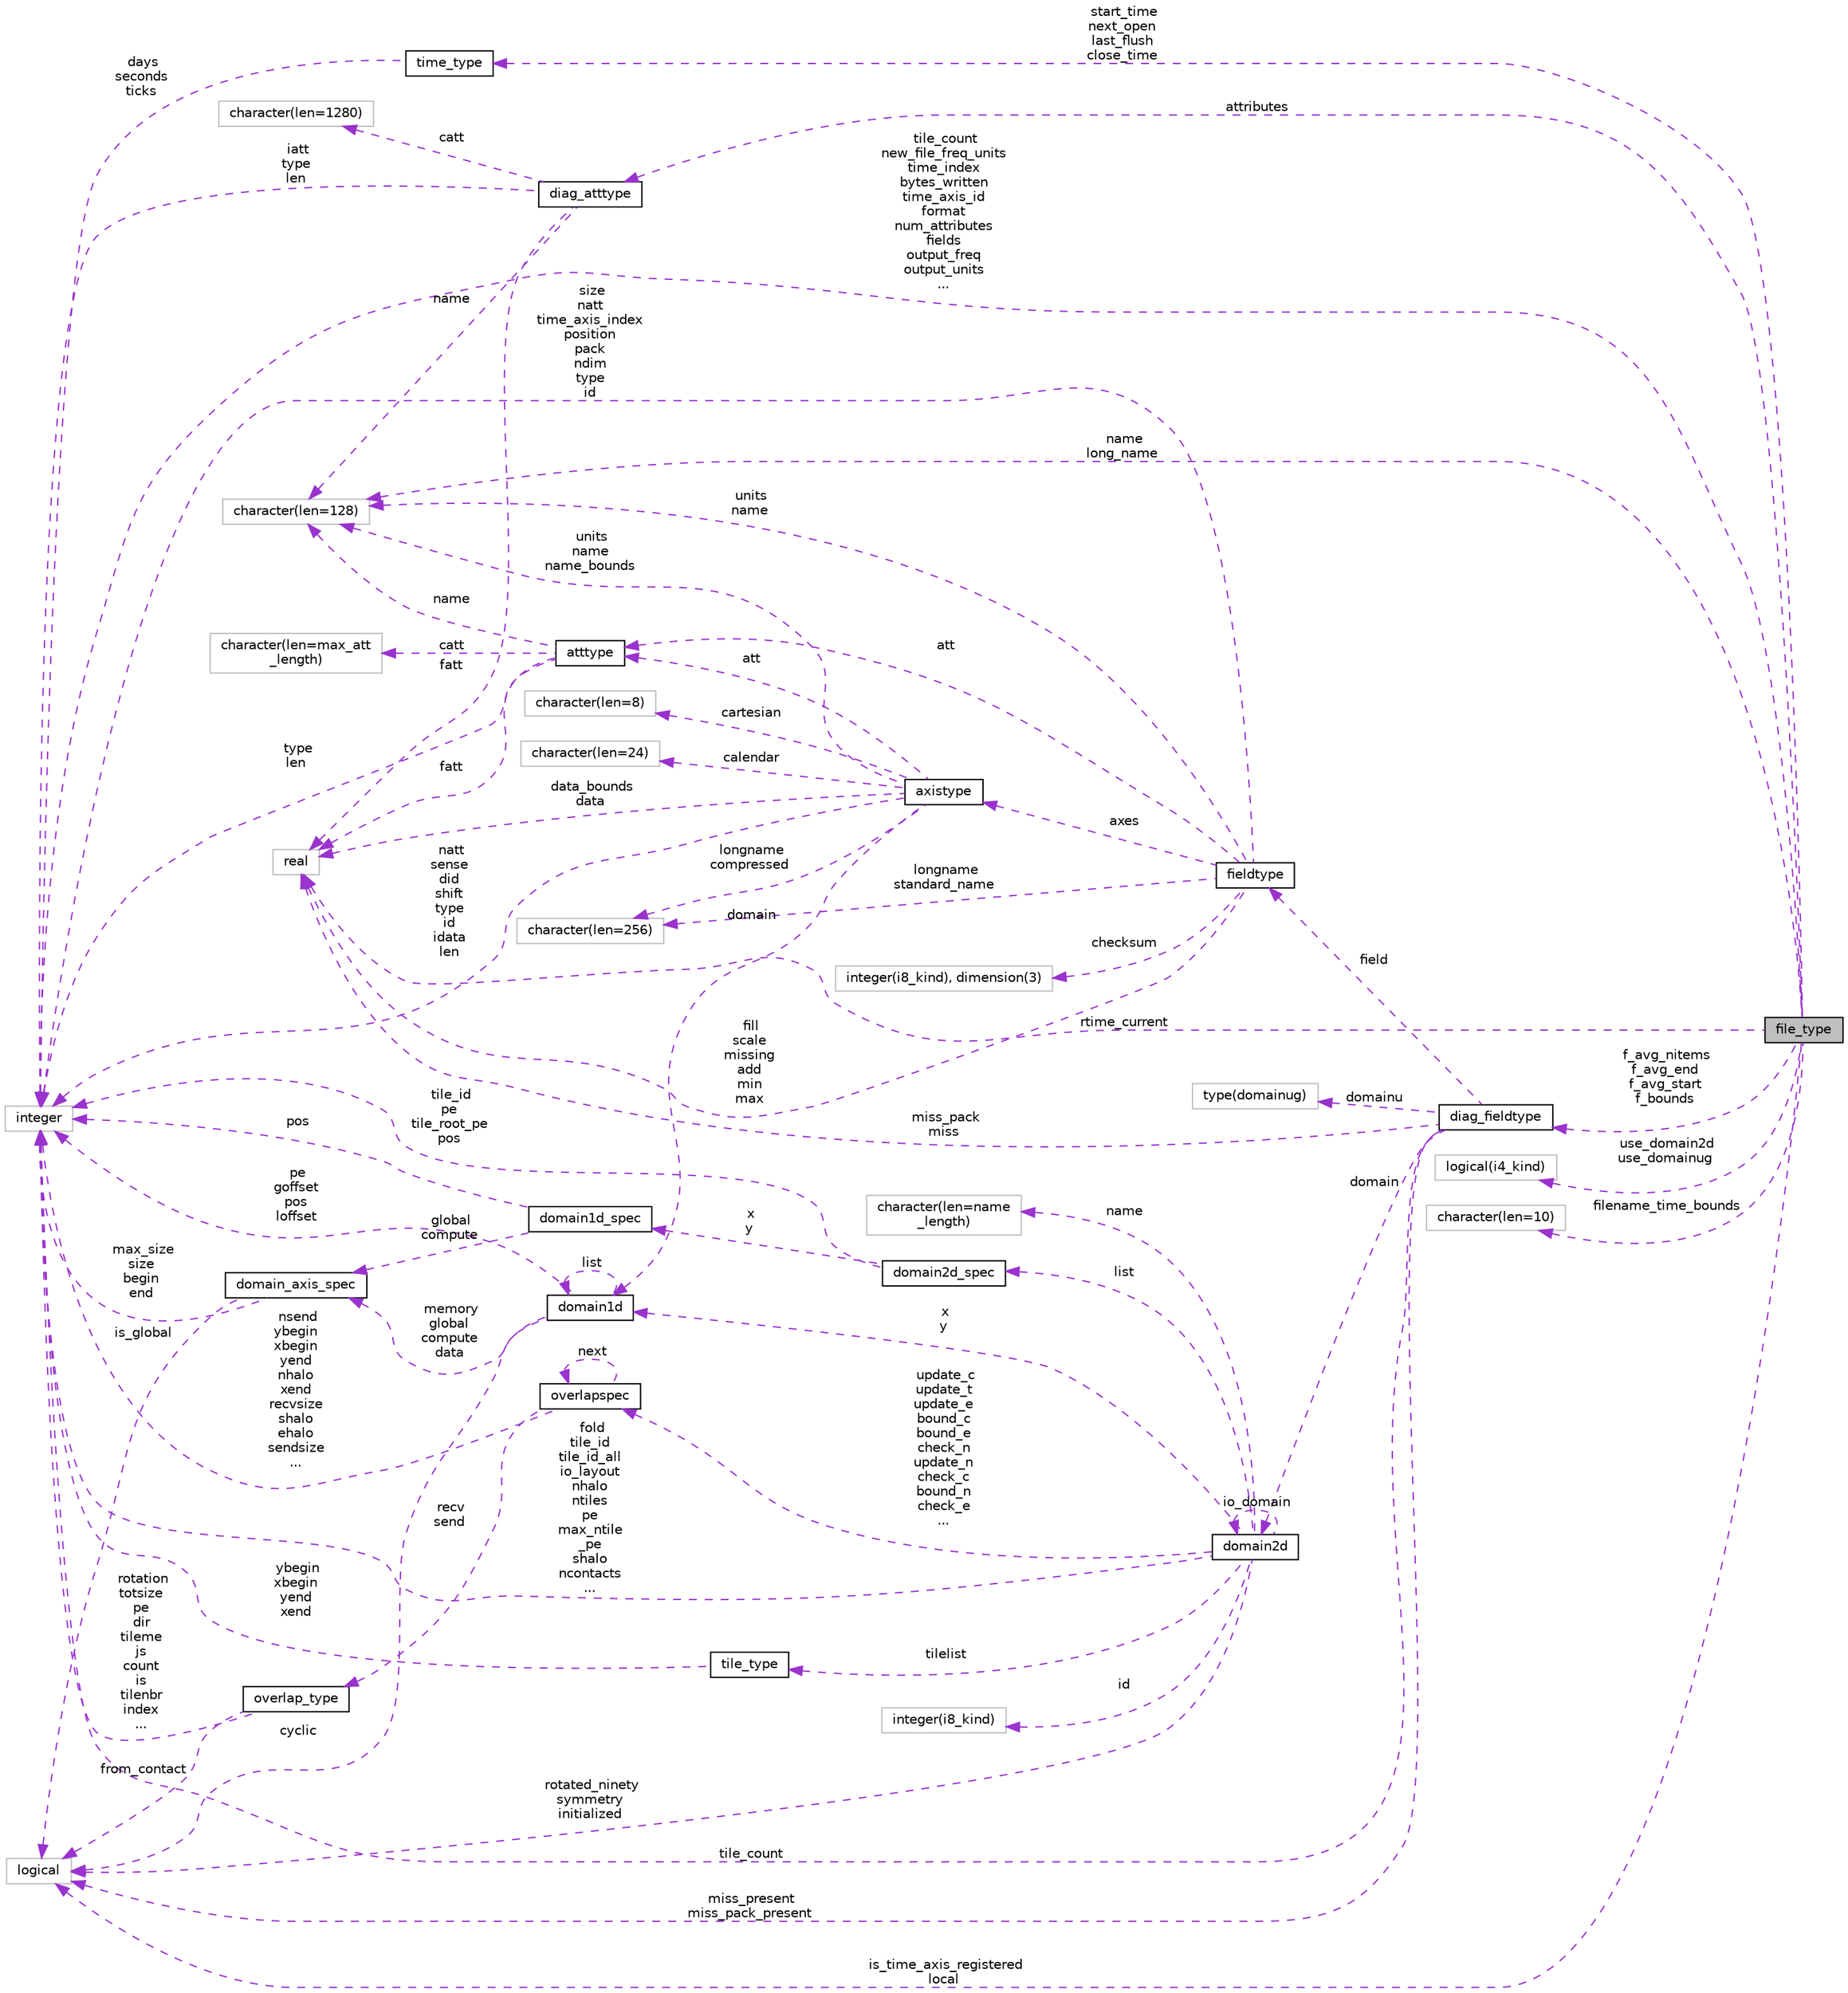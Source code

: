 digraph "file_type"
{
 // INTERACTIVE_SVG=YES
 // LATEX_PDF_SIZE
  edge [fontname="Helvetica",fontsize="10",labelfontname="Helvetica",labelfontsize="10"];
  node [fontname="Helvetica",fontsize="10",shape=record];
  rankdir="LR";
  Node1 [label="file_type",height=0.2,width=0.4,color="black", fillcolor="grey75", style="filled", fontcolor="black",tooltip="Type to define the diagnostic files that will be written as defined by the diagnostic table."];
  Node2 -> Node1 [dir="back",color="darkorchid3",fontsize="10",style="dashed",label=" start_time\nnext_open\nlast_flush\nclose_time" ,fontname="Helvetica"];
  Node2 [label="time_type",height=0.2,width=0.4,color="black", fillcolor="white", style="filled",URL="$group__time__manager__mod.html#structtime__manager__mod_1_1time__type",tooltip="Type to represent amounts of time. Implemented as seconds and days to allow for larger intervals."];
  Node3 -> Node2 [dir="back",color="darkorchid3",fontsize="10",style="dashed",label=" days\nseconds\nticks" ,fontname="Helvetica"];
  Node3 [label="integer",height=0.2,width=0.4,color="grey75", fillcolor="white", style="filled",tooltip=" "];
  Node4 -> Node1 [dir="back",color="darkorchid3",fontsize="10",style="dashed",label=" is_time_axis_registered\nlocal" ,fontname="Helvetica"];
  Node4 [label="logical",height=0.2,width=0.4,color="grey75", fillcolor="white", style="filled",tooltip=" "];
  Node5 -> Node1 [dir="back",color="darkorchid3",fontsize="10",style="dashed",label=" attributes" ,fontname="Helvetica"];
  Node5 [label="diag_atttype",height=0.2,width=0.4,color="black", fillcolor="white", style="filled",URL="$group__diag__data__mod.html#structdiag__data__mod_1_1diag__atttype",tooltip="Attribute type for diagnostic fields."];
  Node6 -> Node5 [dir="back",color="darkorchid3",fontsize="10",style="dashed",label=" catt" ,fontname="Helvetica"];
  Node6 [label="character(len=1280)",height=0.2,width=0.4,color="grey75", fillcolor="white", style="filled",tooltip=" "];
  Node7 -> Node5 [dir="back",color="darkorchid3",fontsize="10",style="dashed",label=" name" ,fontname="Helvetica"];
  Node7 [label="character(len=128)",height=0.2,width=0.4,color="grey75", fillcolor="white", style="filled",tooltip=" "];
  Node8 -> Node5 [dir="back",color="darkorchid3",fontsize="10",style="dashed",label=" fatt" ,fontname="Helvetica"];
  Node8 [label="real",height=0.2,width=0.4,color="grey75", fillcolor="white", style="filled",tooltip=" "];
  Node3 -> Node5 [dir="back",color="darkorchid3",fontsize="10",style="dashed",label=" iatt\ntype\nlen" ,fontname="Helvetica"];
  Node9 -> Node1 [dir="back",color="darkorchid3",fontsize="10",style="dashed",label=" use_domain2d\nuse_domainug" ,fontname="Helvetica"];
  Node9 [label="logical(i4_kind)",height=0.2,width=0.4,color="grey75", fillcolor="white", style="filled",tooltip=" "];
  Node10 -> Node1 [dir="back",color="darkorchid3",fontsize="10",style="dashed",label=" filename_time_bounds" ,fontname="Helvetica"];
  Node10 [label="character(len=10)",height=0.2,width=0.4,color="grey75", fillcolor="white", style="filled",tooltip=" "];
  Node11 -> Node1 [dir="back",color="darkorchid3",fontsize="10",style="dashed",label=" f_avg_nitems\nf_avg_end\nf_avg_start\nf_bounds" ,fontname="Helvetica"];
  Node11 [label="diag_fieldtype",height=0.2,width=0.4,color="black", fillcolor="white", style="filled",URL="$group__diag__data__mod.html#structdiag__data__mod_1_1diag__fieldtype",tooltip="Diagnostic field type."];
  Node4 -> Node11 [dir="back",color="darkorchid3",fontsize="10",style="dashed",label=" miss_present\nmiss_pack_present" ,fontname="Helvetica"];
  Node12 -> Node11 [dir="back",color="darkorchid3",fontsize="10",style="dashed",label=" field" ,fontname="Helvetica"];
  Node12 [label="fieldtype",height=0.2,width=0.4,color="black", fillcolor="white", style="filled",URL="$group__mpp__io__mod.html#structmpp__io__mod_1_1fieldtype",tooltip=" "];
  Node13 -> Node12 [dir="back",color="darkorchid3",fontsize="10",style="dashed",label=" checksum" ,fontname="Helvetica"];
  Node13 [label="integer(i8_kind), dimension(3)",height=0.2,width=0.4,color="grey75", fillcolor="white", style="filled",tooltip=" "];
  Node14 -> Node12 [dir="back",color="darkorchid3",fontsize="10",style="dashed",label=" longname\nstandard_name" ,fontname="Helvetica"];
  Node14 [label="character(len=256)",height=0.2,width=0.4,color="grey75", fillcolor="white", style="filled",tooltip=" "];
  Node15 -> Node12 [dir="back",color="darkorchid3",fontsize="10",style="dashed",label=" att" ,fontname="Helvetica"];
  Node15 [label="atttype",height=0.2,width=0.4,color="black", fillcolor="white", style="filled",URL="$group__mpp__io__mod.html#structmpp__io__mod_1_1atttype",tooltip=" "];
  Node7 -> Node15 [dir="back",color="darkorchid3",fontsize="10",style="dashed",label=" name" ,fontname="Helvetica"];
  Node8 -> Node15 [dir="back",color="darkorchid3",fontsize="10",style="dashed",label=" fatt" ,fontname="Helvetica"];
  Node3 -> Node15 [dir="back",color="darkorchid3",fontsize="10",style="dashed",label=" type\nlen" ,fontname="Helvetica"];
  Node16 -> Node15 [dir="back",color="darkorchid3",fontsize="10",style="dashed",label=" catt" ,fontname="Helvetica"];
  Node16 [label="character(len=max_att\l_length)",height=0.2,width=0.4,color="grey75", fillcolor="white", style="filled",tooltip=" "];
  Node17 -> Node12 [dir="back",color="darkorchid3",fontsize="10",style="dashed",label=" axes" ,fontname="Helvetica"];
  Node17 [label="axistype",height=0.2,width=0.4,color="black", fillcolor="white", style="filled",URL="$group__mpp__io__mod.html#structmpp__io__mod_1_1axistype",tooltip=" "];
  Node18 -> Node17 [dir="back",color="darkorchid3",fontsize="10",style="dashed",label=" domain" ,fontname="Helvetica"];
  Node18 [label="domain1d",height=0.2,width=0.4,color="black", fillcolor="white", style="filled",URL="$group__mpp__domains__mod.html#structmpp__domains__mod_1_1domain1d",tooltip="One dimensional domain used to manage shared data access between pes."];
  Node4 -> Node18 [dir="back",color="darkorchid3",fontsize="10",style="dashed",label=" cyclic" ,fontname="Helvetica"];
  Node18 -> Node18 [dir="back",color="darkorchid3",fontsize="10",style="dashed",label=" list" ,fontname="Helvetica"];
  Node19 -> Node18 [dir="back",color="darkorchid3",fontsize="10",style="dashed",label=" memory\nglobal\ncompute\ndata" ,fontname="Helvetica"];
  Node19 [label="domain_axis_spec",height=0.2,width=0.4,color="black", fillcolor="white", style="filled",URL="$group__mpp__domains__mod.html#structmpp__domains__mod_1_1domain__axis__spec",tooltip="Used to specify index limits along an axis of a domain."];
  Node4 -> Node19 [dir="back",color="darkorchid3",fontsize="10",style="dashed",label=" is_global" ,fontname="Helvetica"];
  Node3 -> Node19 [dir="back",color="darkorchid3",fontsize="10",style="dashed",label=" max_size\nsize\nbegin\nend" ,fontname="Helvetica"];
  Node3 -> Node18 [dir="back",color="darkorchid3",fontsize="10",style="dashed",label=" pe\ngoffset\npos\nloffset" ,fontname="Helvetica"];
  Node14 -> Node17 [dir="back",color="darkorchid3",fontsize="10",style="dashed",label=" longname\ncompressed" ,fontname="Helvetica"];
  Node15 -> Node17 [dir="back",color="darkorchid3",fontsize="10",style="dashed",label=" att" ,fontname="Helvetica"];
  Node20 -> Node17 [dir="back",color="darkorchid3",fontsize="10",style="dashed",label=" cartesian" ,fontname="Helvetica"];
  Node20 [label="character(len=8)",height=0.2,width=0.4,color="grey75", fillcolor="white", style="filled",tooltip=" "];
  Node7 -> Node17 [dir="back",color="darkorchid3",fontsize="10",style="dashed",label=" units\nname\nname_bounds" ,fontname="Helvetica"];
  Node8 -> Node17 [dir="back",color="darkorchid3",fontsize="10",style="dashed",label=" data_bounds\ndata" ,fontname="Helvetica"];
  Node3 -> Node17 [dir="back",color="darkorchid3",fontsize="10",style="dashed",label=" natt\nsense\ndid\nshift\ntype\nid\nidata\nlen" ,fontname="Helvetica"];
  Node21 -> Node17 [dir="back",color="darkorchid3",fontsize="10",style="dashed",label=" calendar" ,fontname="Helvetica"];
  Node21 [label="character(len=24)",height=0.2,width=0.4,color="grey75", fillcolor="white", style="filled",tooltip=" "];
  Node7 -> Node12 [dir="back",color="darkorchid3",fontsize="10",style="dashed",label=" units\nname" ,fontname="Helvetica"];
  Node3 -> Node12 [dir="back",color="darkorchid3",fontsize="10",style="dashed",label=" size\nnatt\ntime_axis_index\nposition\npack\nndim\ntype\nid" ,fontname="Helvetica"];
  Node8 -> Node12 [dir="back",color="darkorchid3",fontsize="10",style="dashed",label=" fill\nscale\nmissing\nadd\nmin\nmax" ,fontname="Helvetica"];
  Node22 -> Node11 [dir="back",color="darkorchid3",fontsize="10",style="dashed",label=" domain" ,fontname="Helvetica"];
  Node22 [label="domain2d",height=0.2,width=0.4,color="black", fillcolor="white", style="filled",URL="$group__mpp__domains__mod.html#structmpp__domains__mod_1_1domain2d",tooltip="The domain2D type contains all the necessary information to define the global, compute and data domai..."];
  Node4 -> Node22 [dir="back",color="darkorchid3",fontsize="10",style="dashed",label=" rotated_ninety\nsymmetry\ninitialized" ,fontname="Helvetica"];
  Node18 -> Node22 [dir="back",color="darkorchid3",fontsize="10",style="dashed",label=" x\ny" ,fontname="Helvetica"];
  Node23 -> Node22 [dir="back",color="darkorchid3",fontsize="10",style="dashed",label=" id" ,fontname="Helvetica"];
  Node23 [label="integer(i8_kind)",height=0.2,width=0.4,color="grey75", fillcolor="white", style="filled",tooltip=" "];
  Node22 -> Node22 [dir="back",color="darkorchid3",fontsize="10",style="dashed",label=" io_domain" ,fontname="Helvetica"];
  Node24 -> Node22 [dir="back",color="darkorchid3",fontsize="10",style="dashed",label=" update_c\nupdate_t\nupdate_e\nbound_c\nbound_e\ncheck_n\nupdate_n\ncheck_c\nbound_n\ncheck_e\n..." ,fontname="Helvetica"];
  Node24 [label="overlapspec",height=0.2,width=0.4,color="black", fillcolor="white", style="filled",URL="$group__mpp__domains__mod.html#structmpp__domains__mod_1_1overlapspec",tooltip="Private type for overlap specifications."];
  Node25 -> Node24 [dir="back",color="darkorchid3",fontsize="10",style="dashed",label=" recv\nsend" ,fontname="Helvetica"];
  Node25 [label="overlap_type",height=0.2,width=0.4,color="black", fillcolor="white", style="filled",URL="$group__mpp__domains__mod.html#structmpp__domains__mod_1_1overlap__type",tooltip="Type for overlapping data."];
  Node4 -> Node25 [dir="back",color="darkorchid3",fontsize="10",style="dashed",label=" from_contact" ,fontname="Helvetica"];
  Node3 -> Node25 [dir="back",color="darkorchid3",fontsize="10",style="dashed",label=" rotation\ntotsize\npe\ndir\ntileme\njs\ncount\nis\ntilenbr\nindex\n..." ,fontname="Helvetica"];
  Node24 -> Node24 [dir="back",color="darkorchid3",fontsize="10",style="dashed",label=" next" ,fontname="Helvetica"];
  Node3 -> Node24 [dir="back",color="darkorchid3",fontsize="10",style="dashed",label=" nsend\nybegin\nxbegin\nyend\nnhalo\nxend\nrecvsize\nshalo\nehalo\nsendsize\n..." ,fontname="Helvetica"];
  Node26 -> Node22 [dir="back",color="darkorchid3",fontsize="10",style="dashed",label=" list" ,fontname="Helvetica"];
  Node26 [label="domain2d_spec",height=0.2,width=0.4,color="black", fillcolor="white", style="filled",URL="$group__mpp__domains__mod.html#structmpp__domains__mod_1_1domain2d__spec",tooltip="Private type to specify multiple index limits and pe information for a 2D domain."];
  Node27 -> Node26 [dir="back",color="darkorchid3",fontsize="10",style="dashed",label=" x\ny" ,fontname="Helvetica"];
  Node27 [label="domain1d_spec",height=0.2,width=0.4,color="black", fillcolor="white", style="filled",URL="$group__mpp__domains__mod.html#structmpp__domains__mod_1_1domain1d__spec",tooltip="A private type used to specify index limits for a domain decomposition."];
  Node19 -> Node27 [dir="back",color="darkorchid3",fontsize="10",style="dashed",label=" global\ncompute" ,fontname="Helvetica"];
  Node3 -> Node27 [dir="back",color="darkorchid3",fontsize="10",style="dashed",label=" pos" ,fontname="Helvetica"];
  Node3 -> Node26 [dir="back",color="darkorchid3",fontsize="10",style="dashed",label=" tile_id\npe\ntile_root_pe\npos" ,fontname="Helvetica"];
  Node28 -> Node22 [dir="back",color="darkorchid3",fontsize="10",style="dashed",label=" tilelist" ,fontname="Helvetica"];
  Node28 [label="tile_type",height=0.2,width=0.4,color="black", fillcolor="white", style="filled",URL="$group__mpp__domains__mod.html#structmpp__domains__mod_1_1tile__type",tooltip="Upper and lower x and y bounds for a tile."];
  Node3 -> Node28 [dir="back",color="darkorchid3",fontsize="10",style="dashed",label=" ybegin\nxbegin\nyend\nxend" ,fontname="Helvetica"];
  Node3 -> Node22 [dir="back",color="darkorchid3",fontsize="10",style="dashed",label=" fold\ntile_id\ntile_id_all\nio_layout\nnhalo\nntiles\npe\nmax_ntile\l_pe\nshalo\nncontacts\n..." ,fontname="Helvetica"];
  Node29 -> Node22 [dir="back",color="darkorchid3",fontsize="10",style="dashed",label=" name" ,fontname="Helvetica"];
  Node29 [label="character(len=name\l_length)",height=0.2,width=0.4,color="grey75", fillcolor="white", style="filled",tooltip=" "];
  Node30 -> Node11 [dir="back",color="darkorchid3",fontsize="10",style="dashed",label=" domainu" ,fontname="Helvetica"];
  Node30 [label="type(domainug)",height=0.2,width=0.4,color="grey75", fillcolor="white", style="filled",tooltip=" "];
  Node3 -> Node11 [dir="back",color="darkorchid3",fontsize="10",style="dashed",label=" tile_count" ,fontname="Helvetica"];
  Node8 -> Node11 [dir="back",color="darkorchid3",fontsize="10",style="dashed",label=" miss_pack\nmiss" ,fontname="Helvetica"];
  Node7 -> Node1 [dir="back",color="darkorchid3",fontsize="10",style="dashed",label=" name\nlong_name" ,fontname="Helvetica"];
  Node8 -> Node1 [dir="back",color="darkorchid3",fontsize="10",style="dashed",label=" rtime_current" ,fontname="Helvetica"];
  Node3 -> Node1 [dir="back",color="darkorchid3",fontsize="10",style="dashed",label=" tile_count\nnew_file_freq_units\ntime_index\nbytes_written\ntime_axis_id\nformat\nnum_attributes\nfields\noutput_freq\noutput_units\n..." ,fontname="Helvetica"];
}
